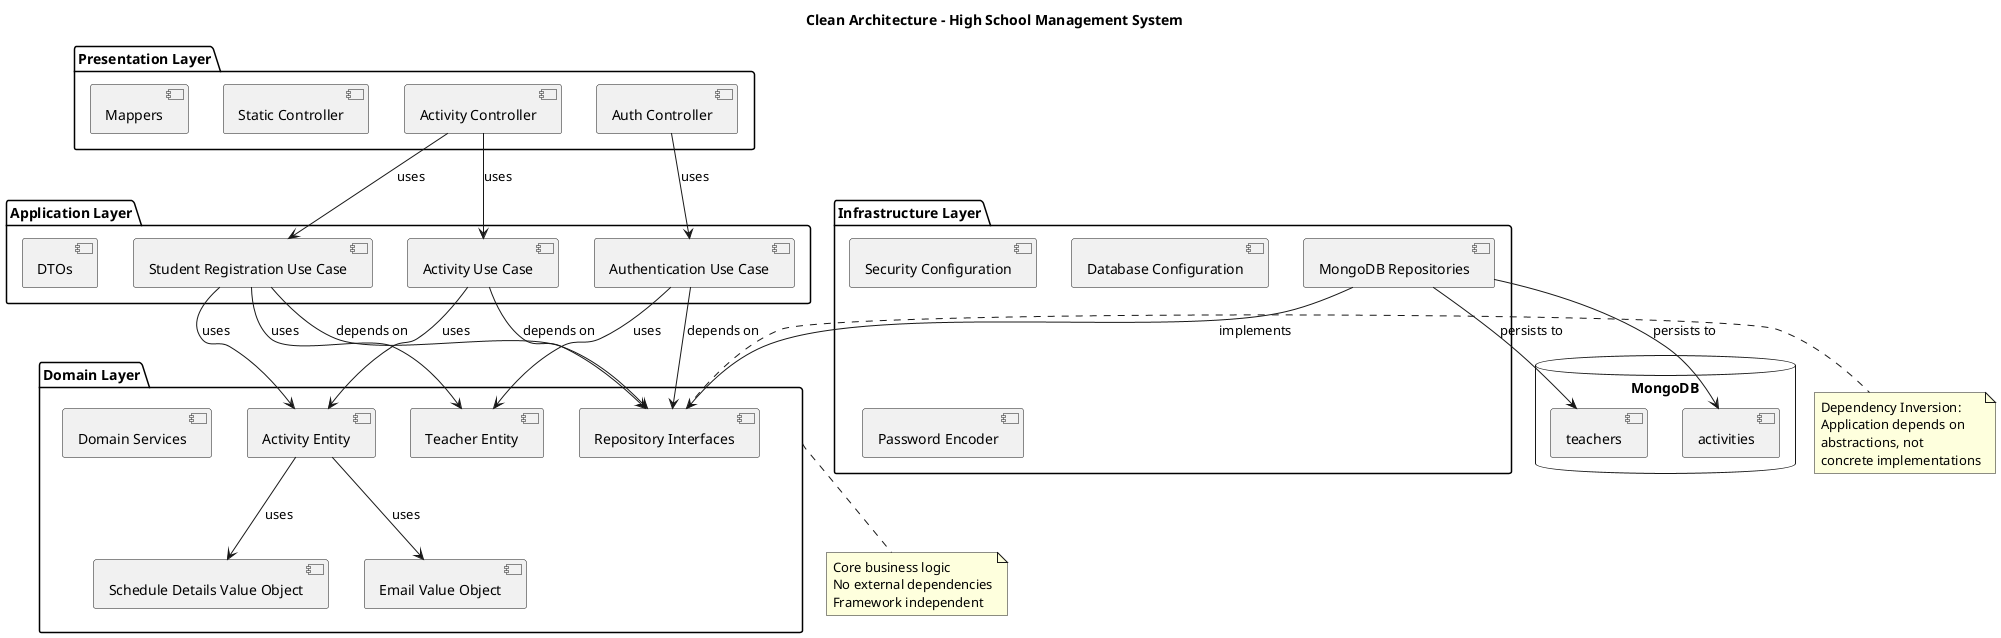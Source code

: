 @startuml clean-architecture
title Clean Architecture - High School Management System

package "Presentation Layer" {
    [Activity Controller]
    [Auth Controller]
    [Static Controller]
    [Mappers]
}

package "Application Layer" {
    [Activity Use Case]
    [Authentication Use Case]
    [Student Registration Use Case]
    [DTOs]
}

package "Domain Layer" {
    [Activity Entity]
    [Teacher Entity]
    [Email Value Object]
    [Schedule Details Value Object]
    [Repository Interfaces]
    [Domain Services]
}

package "Infrastructure Layer" {
    [MongoDB Repositories]
    [Security Configuration]
    [Database Configuration]
    [Password Encoder]
}

database "MongoDB" {
    [activities]
    [teachers]
}

[Activity Controller] --> [Activity Use Case] : uses
[Activity Controller] --> [Student Registration Use Case] : uses
[Auth Controller] --> [Authentication Use Case] : uses

[Activity Use Case] --> [Activity Entity] : uses
[Authentication Use Case] --> [Teacher Entity] : uses
[Student Registration Use Case] --> [Activity Entity] : uses
[Student Registration Use Case] --> [Teacher Entity] : uses

[Activity Use Case] --> [Repository Interfaces] : depends on
[Authentication Use Case] --> [Repository Interfaces] : depends on
[Student Registration Use Case] --> [Repository Interfaces] : depends on

[MongoDB Repositories] --> [Repository Interfaces] : implements
[MongoDB Repositories] --> [activities] : persists to
[MongoDB Repositories] --> [teachers] : persists to

[Activity Entity] --> [Email Value Object] : uses
[Activity Entity] --> [Schedule Details Value Object] : uses

note right of [Repository Interfaces]
    Dependency Inversion:
    Application depends on
    abstractions, not
    concrete implementations
end note

note bottom of [Domain Layer]
    Core business logic
    No external dependencies
    Framework independent
end note

@enduml